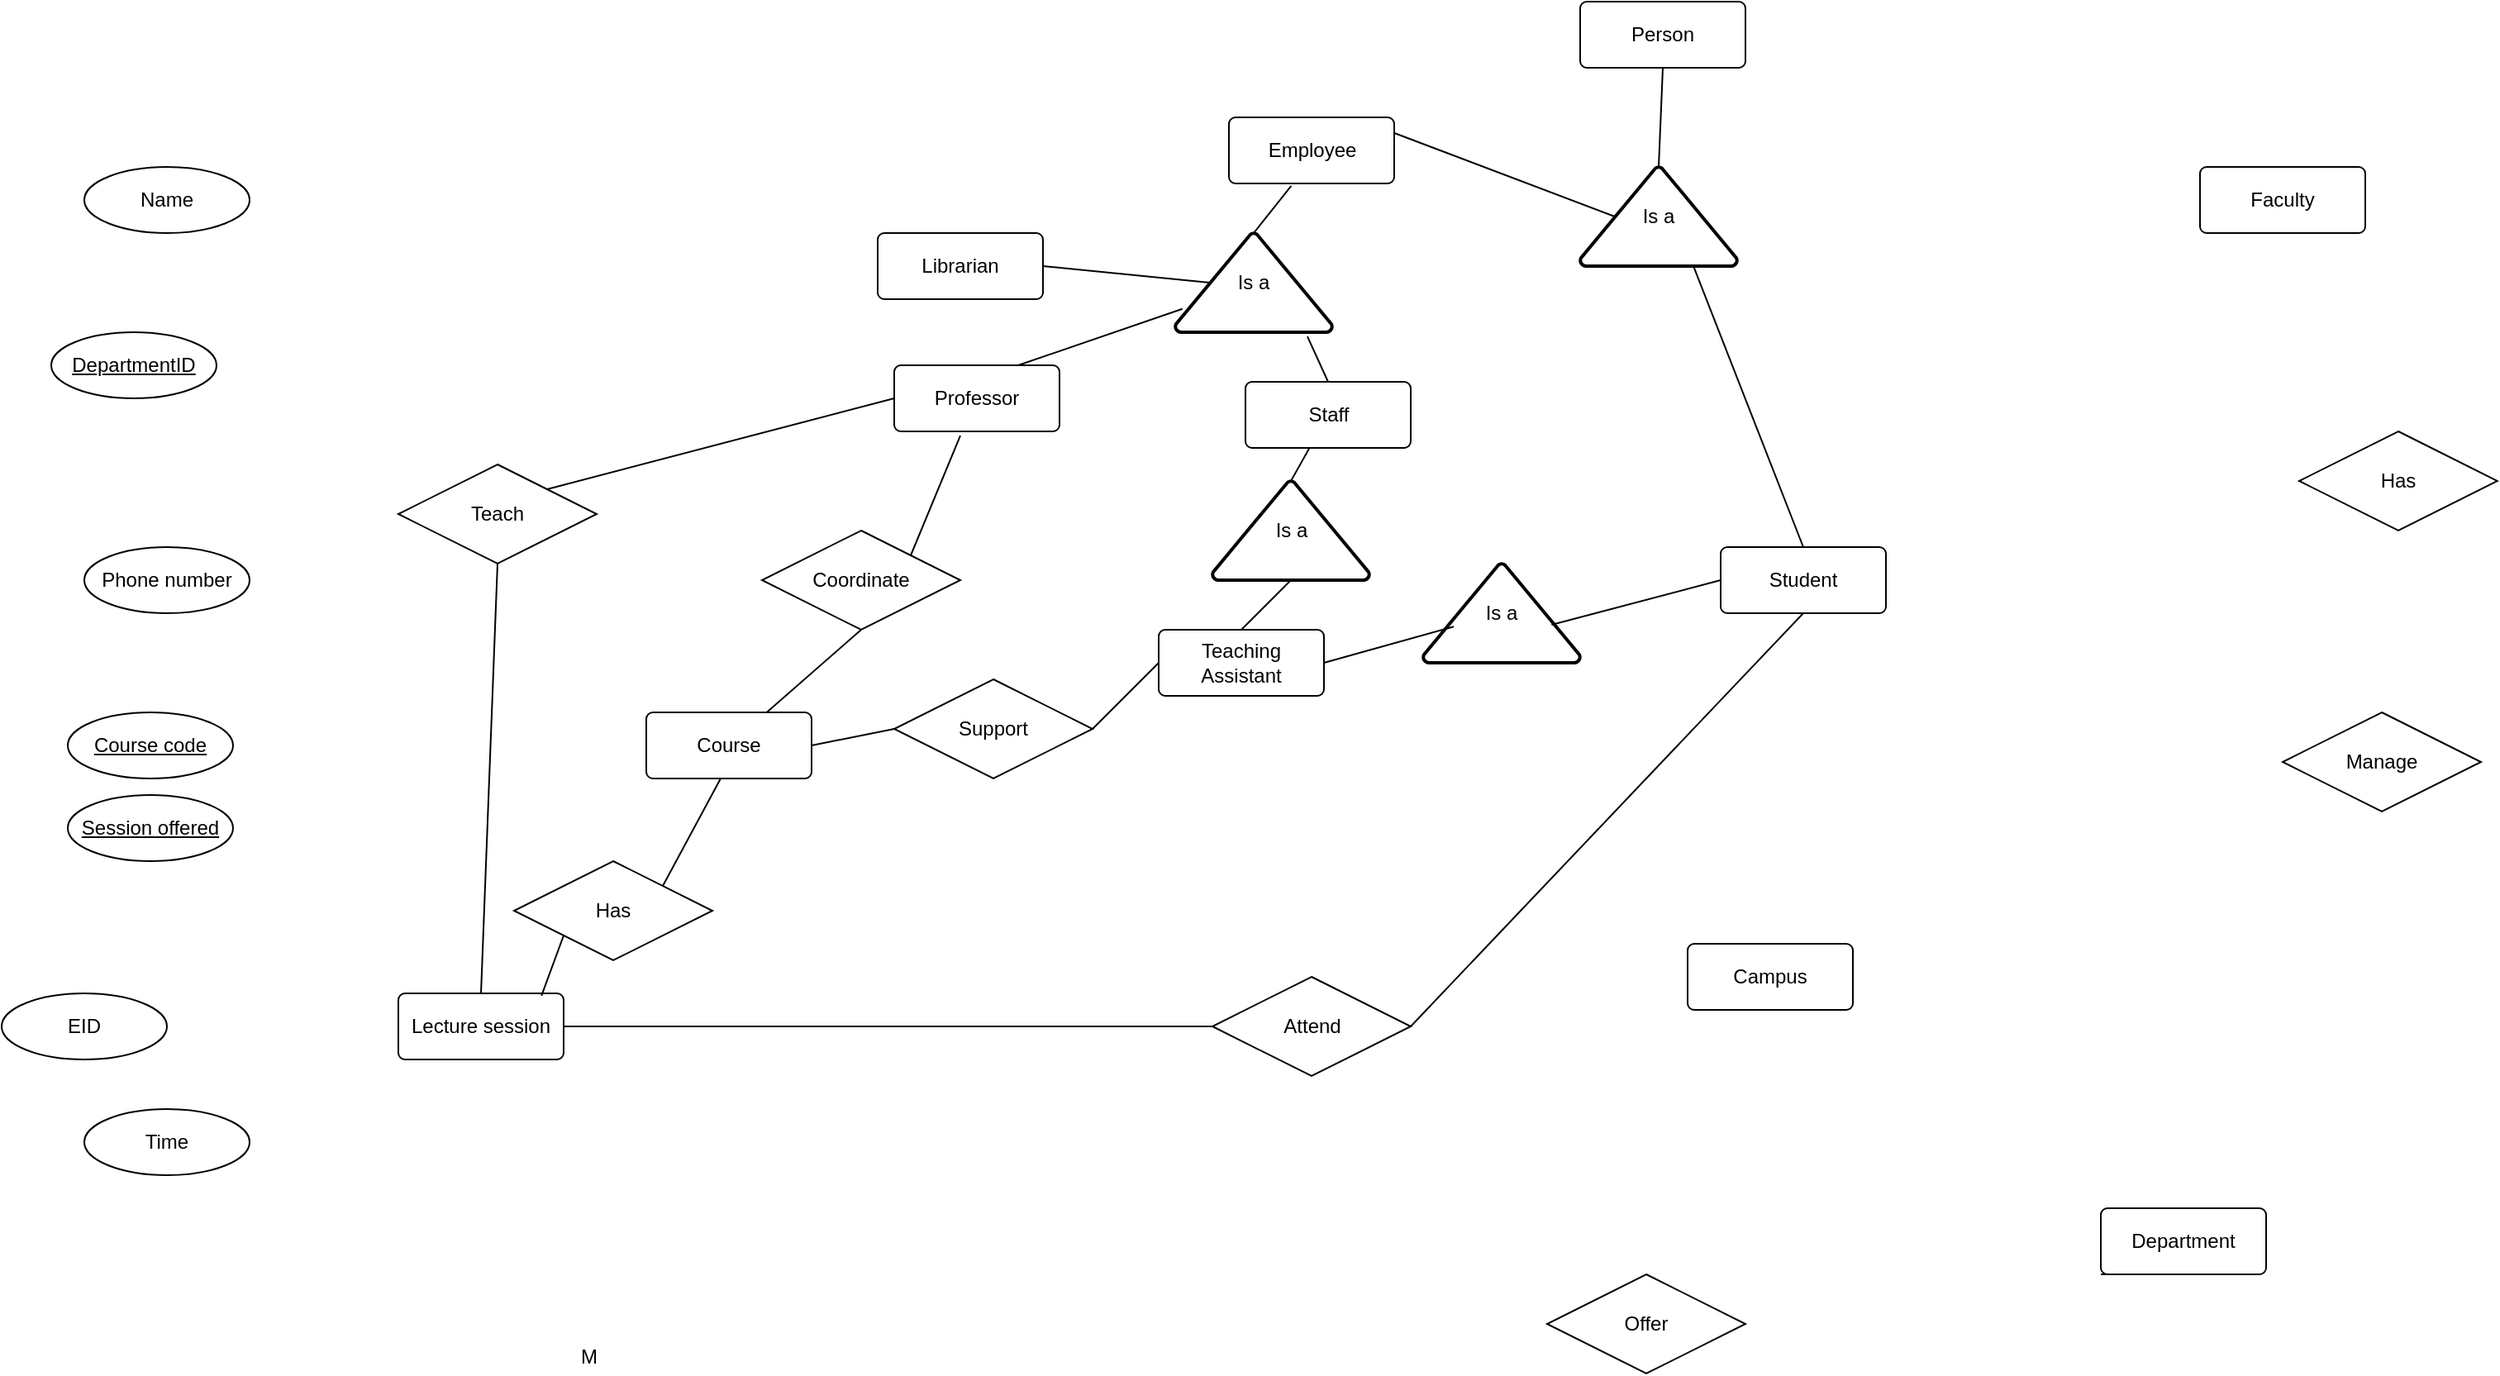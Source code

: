 <mxfile version="14.4.2" type="github">
  <diagram id="R2lEEEUBdFMjLlhIrx00" name="Page-1">
    <mxGraphModel dx="1635" dy="925" grid="1" gridSize="10" guides="1" tooltips="1" connect="1" arrows="0" fold="1" page="1" pageScale="1" pageWidth="850" pageHeight="1100" math="0" shadow="0" extFonts="Permanent Marker^https://fonts.googleapis.com/css?family=Permanent+Marker">
      <root>
        <mxCell id="0" />
        <mxCell id="1" parent="0" />
        <mxCell id="hnaVGo4RE-8-AP_m8wNN-1" value="Faculty" style="rounded=1;arcSize=10;whiteSpace=wrap;html=1;align=center;" parent="1" vertex="1">
          <mxGeometry x="1420" y="280" width="100" height="40" as="geometry" />
        </mxCell>
        <mxCell id="hnaVGo4RE-8-AP_m8wNN-2" value="Manage" style="shape=rhombus;perimeter=rhombusPerimeter;whiteSpace=wrap;html=1;align=center;" parent="1" vertex="1">
          <mxGeometry x="1470" y="610" width="120" height="60" as="geometry" />
        </mxCell>
        <mxCell id="hnaVGo4RE-8-AP_m8wNN-18" value="Department" style="rounded=1;arcSize=10;whiteSpace=wrap;html=1;align=center;" parent="1" vertex="1">
          <mxGeometry x="1360" y="910" width="100" height="40" as="geometry" />
        </mxCell>
        <mxCell id="hnaVGo4RE-8-AP_m8wNN-27" style="edgeStyle=none;rounded=0;orthogonalLoop=1;jettySize=auto;html=1;exitX=0.75;exitY=0;exitDx=0;exitDy=0;startArrow=none;startFill=0;endArrow=none;endFill=0;" parent="1" source="hnaVGo4RE-8-AP_m8wNN-18" target="hnaVGo4RE-8-AP_m8wNN-18" edge="1">
          <mxGeometry relative="1" as="geometry" />
        </mxCell>
        <mxCell id="hnaVGo4RE-8-AP_m8wNN-29" value="Name" style="ellipse;whiteSpace=wrap;html=1;align=center;" parent="1" vertex="1">
          <mxGeometry x="140" y="280" width="100" height="40" as="geometry" />
        </mxCell>
        <mxCell id="hnaVGo4RE-8-AP_m8wNN-30" value="DepartmentID" style="ellipse;whiteSpace=wrap;html=1;align=center;fontStyle=4;" parent="1" vertex="1">
          <mxGeometry x="120" y="380" width="100" height="40" as="geometry" />
        </mxCell>
        <mxCell id="hnaVGo4RE-8-AP_m8wNN-32" value="Phone number" style="ellipse;whiteSpace=wrap;html=1;align=center;" parent="1" vertex="1">
          <mxGeometry x="140" y="510" width="100" height="40" as="geometry" />
        </mxCell>
        <mxCell id="hnaVGo4RE-8-AP_m8wNN-35" value="EID" style="ellipse;whiteSpace=wrap;html=1;align=center;" parent="1" vertex="1">
          <mxGeometry x="90" y="780" width="100" height="40" as="geometry" />
        </mxCell>
        <mxCell id="hnaVGo4RE-8-AP_m8wNN-37" value="Offer" style="shape=rhombus;perimeter=rhombusPerimeter;whiteSpace=wrap;html=1;align=center;" parent="1" vertex="1">
          <mxGeometry x="1025" y="950" width="120" height="60" as="geometry" />
        </mxCell>
        <mxCell id="hnaVGo4RE-8-AP_m8wNN-40" value="Course" style="rounded=1;arcSize=10;whiteSpace=wrap;html=1;align=center;" parent="1" vertex="1">
          <mxGeometry x="480" y="610" width="100" height="40" as="geometry" />
        </mxCell>
        <mxCell id="hnaVGo4RE-8-AP_m8wNN-46" value="Course code" style="ellipse;whiteSpace=wrap;html=1;align=center;fontStyle=4;" parent="1" vertex="1">
          <mxGeometry x="130" y="610" width="100" height="40" as="geometry" />
        </mxCell>
        <mxCell id="hnaVGo4RE-8-AP_m8wNN-48" value="Session offered" style="ellipse;whiteSpace=wrap;html=1;align=center;fontStyle=4;" parent="1" vertex="1">
          <mxGeometry x="130" y="660" width="100" height="40" as="geometry" />
        </mxCell>
        <mxCell id="gwg-A6XJW5PX1pOnSBx1-9" style="edgeStyle=none;rounded=0;orthogonalLoop=1;jettySize=auto;html=1;exitX=1;exitY=0;exitDx=0;exitDy=0;entryX=0.4;entryY=1.064;entryDx=0;entryDy=0;entryPerimeter=0;endArrow=none;endFill=0;" edge="1" parent="1" source="hnaVGo4RE-8-AP_m8wNN-52" target="hnaVGo4RE-8-AP_m8wNN-57">
          <mxGeometry relative="1" as="geometry" />
        </mxCell>
        <mxCell id="gwg-A6XJW5PX1pOnSBx1-12" style="edgeStyle=none;rounded=0;orthogonalLoop=1;jettySize=auto;html=1;exitX=0.5;exitY=1;exitDx=0;exitDy=0;endArrow=none;endFill=0;" edge="1" parent="1" source="hnaVGo4RE-8-AP_m8wNN-52" target="hnaVGo4RE-8-AP_m8wNN-40">
          <mxGeometry relative="1" as="geometry" />
        </mxCell>
        <mxCell id="hnaVGo4RE-8-AP_m8wNN-52" value="Coordinate" style="shape=rhombus;perimeter=rhombusPerimeter;whiteSpace=wrap;html=1;align=center;" parent="1" vertex="1">
          <mxGeometry x="550" y="500" width="120" height="60" as="geometry" />
        </mxCell>
        <mxCell id="hnaVGo4RE-8-AP_m8wNN-53" style="edgeStyle=none;rounded=0;orthogonalLoop=1;jettySize=auto;html=1;exitX=0.25;exitY=1;exitDx=0;exitDy=0;entryX=0;entryY=1;entryDx=0;entryDy=0;startArrow=none;startFill=0;endArrow=none;endFill=0;" parent="1" source="hnaVGo4RE-8-AP_m8wNN-18" target="hnaVGo4RE-8-AP_m8wNN-18" edge="1">
          <mxGeometry relative="1" as="geometry" />
        </mxCell>
        <mxCell id="gwg-A6XJW5PX1pOnSBx1-17" style="edgeStyle=none;rounded=0;orthogonalLoop=1;jettySize=auto;html=1;exitX=0.75;exitY=0;exitDx=0;exitDy=0;entryX=0.046;entryY=0.765;entryDx=0;entryDy=0;entryPerimeter=0;endArrow=none;endFill=0;" edge="1" parent="1" source="hnaVGo4RE-8-AP_m8wNN-57" target="hnaVGo4RE-8-AP_m8wNN-126">
          <mxGeometry relative="1" as="geometry" />
        </mxCell>
        <mxCell id="hnaVGo4RE-8-AP_m8wNN-57" value="Professor" style="rounded=1;arcSize=10;whiteSpace=wrap;html=1;align=center;" parent="1" vertex="1">
          <mxGeometry x="630" y="400" width="100" height="40" as="geometry" />
        </mxCell>
        <mxCell id="hnaVGo4RE-8-AP_m8wNN-59" value="Has" style="shape=rhombus;perimeter=rhombusPerimeter;whiteSpace=wrap;html=1;align=center;" parent="1" vertex="1">
          <mxGeometry x="1480" y="440" width="120" height="60" as="geometry" />
        </mxCell>
        <mxCell id="gwg-A6XJW5PX1pOnSBx1-31" style="edgeStyle=none;rounded=0;orthogonalLoop=1;jettySize=auto;html=1;exitX=1;exitY=0.5;exitDx=0;exitDy=0;entryX=0;entryY=0.5;entryDx=0;entryDy=0;endArrow=none;endFill=0;" edge="1" parent="1" source="hnaVGo4RE-8-AP_m8wNN-61" target="hnaVGo4RE-8-AP_m8wNN-82">
          <mxGeometry relative="1" as="geometry" />
        </mxCell>
        <mxCell id="hnaVGo4RE-8-AP_m8wNN-61" value="Lecture session" style="rounded=1;arcSize=10;whiteSpace=wrap;html=1;align=center;" parent="1" vertex="1">
          <mxGeometry x="330" y="780" width="100" height="40" as="geometry" />
        </mxCell>
        <mxCell id="gwg-A6XJW5PX1pOnSBx1-7" style="rounded=0;orthogonalLoop=1;jettySize=auto;html=1;exitX=1;exitY=0;exitDx=0;exitDy=0;entryX=0;entryY=0.5;entryDx=0;entryDy=0;endArrow=none;endFill=0;" edge="1" parent="1" source="hnaVGo4RE-8-AP_m8wNN-63" target="hnaVGo4RE-8-AP_m8wNN-57">
          <mxGeometry relative="1" as="geometry" />
        </mxCell>
        <mxCell id="gwg-A6XJW5PX1pOnSBx1-28" style="edgeStyle=none;rounded=0;orthogonalLoop=1;jettySize=auto;html=1;exitX=0.5;exitY=1;exitDx=0;exitDy=0;entryX=0.5;entryY=0;entryDx=0;entryDy=0;endArrow=none;endFill=0;" edge="1" parent="1" source="hnaVGo4RE-8-AP_m8wNN-63" target="hnaVGo4RE-8-AP_m8wNN-61">
          <mxGeometry relative="1" as="geometry" />
        </mxCell>
        <mxCell id="hnaVGo4RE-8-AP_m8wNN-63" value="Teach" style="shape=rhombus;perimeter=rhombusPerimeter;whiteSpace=wrap;html=1;align=center;" parent="1" vertex="1">
          <mxGeometry x="330" y="460" width="120" height="60" as="geometry" />
        </mxCell>
        <mxCell id="hnaVGo4RE-8-AP_m8wNN-66" style="edgeStyle=none;rounded=0;orthogonalLoop=1;jettySize=auto;html=1;exitX=1;exitY=1;exitDx=0;exitDy=0;startArrow=none;startFill=0;endArrow=none;endFill=0;" parent="1" source="hnaVGo4RE-8-AP_m8wNN-52" target="hnaVGo4RE-8-AP_m8wNN-52" edge="1">
          <mxGeometry relative="1" as="geometry" />
        </mxCell>
        <mxCell id="hnaVGo4RE-8-AP_m8wNN-69" value="Time" style="ellipse;whiteSpace=wrap;html=1;align=center;" parent="1" vertex="1">
          <mxGeometry x="140" y="850" width="100" height="40" as="geometry" />
        </mxCell>
        <mxCell id="hnaVGo4RE-8-AP_m8wNN-76" style="edgeStyle=none;rounded=0;orthogonalLoop=1;jettySize=auto;html=1;exitX=1;exitY=1;exitDx=0;exitDy=0;startArrow=none;startFill=0;endArrow=none;endFill=0;" parent="1" source="hnaVGo4RE-8-AP_m8wNN-63" target="hnaVGo4RE-8-AP_m8wNN-63" edge="1">
          <mxGeometry relative="1" as="geometry" />
        </mxCell>
        <mxCell id="gwg-A6XJW5PX1pOnSBx1-30" style="edgeStyle=none;rounded=0;orthogonalLoop=1;jettySize=auto;html=1;exitX=1;exitY=0.5;exitDx=0;exitDy=0;entryX=0.5;entryY=1;entryDx=0;entryDy=0;endArrow=none;endFill=0;" edge="1" parent="1" source="hnaVGo4RE-8-AP_m8wNN-82" target="gwg-A6XJW5PX1pOnSBx1-2">
          <mxGeometry relative="1" as="geometry" />
        </mxCell>
        <mxCell id="hnaVGo4RE-8-AP_m8wNN-82" value="Attend" style="shape=rhombus;perimeter=rhombusPerimeter;whiteSpace=wrap;html=1;align=center;" parent="1" vertex="1">
          <mxGeometry x="822.5" y="770" width="120" height="60" as="geometry" />
        </mxCell>
        <mxCell id="hnaVGo4RE-8-AP_m8wNN-92" value="M" style="text;html=1;align=center;verticalAlign=middle;resizable=0;points=[];autosize=1;" parent="1" vertex="1">
          <mxGeometry x="430" y="990" width="30" height="20" as="geometry" />
        </mxCell>
        <mxCell id="hnaVGo4RE-8-AP_m8wNN-94" value="Person" style="rounded=1;arcSize=10;whiteSpace=wrap;html=1;align=center;" parent="1" vertex="1">
          <mxGeometry x="1045" y="180" width="100" height="40" as="geometry" />
        </mxCell>
        <mxCell id="gwg-A6XJW5PX1pOnSBx1-32" style="edgeStyle=none;rounded=0;orthogonalLoop=1;jettySize=auto;html=1;exitX=0.5;exitY=0;exitDx=0;exitDy=0;exitPerimeter=0;entryX=0.5;entryY=1;entryDx=0;entryDy=0;endArrow=none;endFill=0;" edge="1" parent="1" source="hnaVGo4RE-8-AP_m8wNN-96" target="hnaVGo4RE-8-AP_m8wNN-94">
          <mxGeometry relative="1" as="geometry" />
        </mxCell>
        <mxCell id="hnaVGo4RE-8-AP_m8wNN-96" value="Is a" style="strokeWidth=2;html=1;shape=mxgraph.flowchart.extract_or_measurement;whiteSpace=wrap;" parent="1" vertex="1">
          <mxGeometry x="1045" y="280" width="95" height="60" as="geometry" />
        </mxCell>
        <mxCell id="gwg-A6XJW5PX1pOnSBx1-33" style="edgeStyle=none;rounded=0;orthogonalLoop=1;jettySize=auto;html=1;exitX=0.75;exitY=0;exitDx=0;exitDy=0;entryX=0.22;entryY=0.5;entryDx=0;entryDy=0;entryPerimeter=0;endArrow=none;endFill=0;" edge="1" parent="1" source="hnaVGo4RE-8-AP_m8wNN-99" target="hnaVGo4RE-8-AP_m8wNN-96">
          <mxGeometry relative="1" as="geometry" />
        </mxCell>
        <mxCell id="hnaVGo4RE-8-AP_m8wNN-99" value="Employee" style="rounded=1;arcSize=10;whiteSpace=wrap;html=1;align=center;" parent="1" vertex="1">
          <mxGeometry x="832.5" y="250" width="100" height="40" as="geometry" />
        </mxCell>
        <mxCell id="gwg-A6XJW5PX1pOnSBx1-20" style="edgeStyle=none;rounded=0;orthogonalLoop=1;jettySize=auto;html=1;exitX=0.5;exitY=1;exitDx=0;exitDy=0;exitPerimeter=0;entryX=0.5;entryY=0;entryDx=0;entryDy=0;endArrow=none;endFill=0;" edge="1" parent="1" source="hnaVGo4RE-8-AP_m8wNN-101" target="hnaVGo4RE-8-AP_m8wNN-113">
          <mxGeometry relative="1" as="geometry" />
        </mxCell>
        <mxCell id="hnaVGo4RE-8-AP_m8wNN-101" value="Is a" style="strokeWidth=2;html=1;shape=mxgraph.flowchart.extract_or_measurement;whiteSpace=wrap;" parent="1" vertex="1">
          <mxGeometry x="822.5" y="470" width="95" height="60" as="geometry" />
        </mxCell>
        <mxCell id="gwg-A6XJW5PX1pOnSBx1-14" style="edgeStyle=none;rounded=0;orthogonalLoop=1;jettySize=auto;html=1;endArrow=none;endFill=0;entryX=0.5;entryY=0;entryDx=0;entryDy=0;entryPerimeter=0;" edge="1" parent="1" source="hnaVGo4RE-8-AP_m8wNN-107" target="hnaVGo4RE-8-AP_m8wNN-101">
          <mxGeometry relative="1" as="geometry">
            <mxPoint x="750" y="500" as="targetPoint" />
          </mxGeometry>
        </mxCell>
        <mxCell id="gwg-A6XJW5PX1pOnSBx1-16" style="edgeStyle=none;rounded=0;orthogonalLoop=1;jettySize=auto;html=1;exitX=0.5;exitY=0;exitDx=0;exitDy=0;entryX=0.842;entryY=1.043;entryDx=0;entryDy=0;entryPerimeter=0;endArrow=none;endFill=0;" edge="1" parent="1" source="hnaVGo4RE-8-AP_m8wNN-107" target="hnaVGo4RE-8-AP_m8wNN-126">
          <mxGeometry relative="1" as="geometry" />
        </mxCell>
        <mxCell id="hnaVGo4RE-8-AP_m8wNN-107" value="Staff" style="rounded=1;arcSize=10;whiteSpace=wrap;html=1;align=center;" parent="1" vertex="1">
          <mxGeometry x="842.5" y="410" width="100" height="40" as="geometry" />
        </mxCell>
        <mxCell id="hnaVGo4RE-8-AP_m8wNN-108" value="Is a" style="strokeWidth=2;html=1;shape=mxgraph.flowchart.extract_or_measurement;whiteSpace=wrap;" parent="1" vertex="1">
          <mxGeometry x="950" y="520" width="95" height="60" as="geometry" />
        </mxCell>
        <mxCell id="gwg-A6XJW5PX1pOnSBx1-18" style="edgeStyle=none;rounded=0;orthogonalLoop=1;jettySize=auto;html=1;exitX=1;exitY=0.5;exitDx=0;exitDy=0;entryX=0.22;entryY=0.5;entryDx=0;entryDy=0;entryPerimeter=0;endArrow=none;endFill=0;" edge="1" parent="1" source="hnaVGo4RE-8-AP_m8wNN-109" target="hnaVGo4RE-8-AP_m8wNN-126">
          <mxGeometry relative="1" as="geometry" />
        </mxCell>
        <mxCell id="hnaVGo4RE-8-AP_m8wNN-109" value="Librarian" style="rounded=1;arcSize=10;whiteSpace=wrap;html=1;align=center;" parent="1" vertex="1">
          <mxGeometry x="620" y="320" width="100" height="40" as="geometry" />
        </mxCell>
        <mxCell id="gwg-A6XJW5PX1pOnSBx1-21" style="edgeStyle=none;rounded=0;orthogonalLoop=1;jettySize=auto;html=1;exitX=0;exitY=0.5;exitDx=0;exitDy=0;entryX=1;entryY=0.5;entryDx=0;entryDy=0;endArrow=none;endFill=0;" edge="1" parent="1" source="hnaVGo4RE-8-AP_m8wNN-113" target="hnaVGo4RE-8-AP_m8wNN-137">
          <mxGeometry relative="1" as="geometry" />
        </mxCell>
        <mxCell id="gwg-A6XJW5PX1pOnSBx1-38" style="edgeStyle=none;rounded=0;orthogonalLoop=1;jettySize=auto;html=1;exitX=1;exitY=0.5;exitDx=0;exitDy=0;endArrow=none;endFill=0;entryX=0.195;entryY=0.635;entryDx=0;entryDy=0;entryPerimeter=0;" edge="1" parent="1" source="hnaVGo4RE-8-AP_m8wNN-113" target="hnaVGo4RE-8-AP_m8wNN-108">
          <mxGeometry relative="1" as="geometry">
            <mxPoint x="980" y="640" as="targetPoint" />
          </mxGeometry>
        </mxCell>
        <mxCell id="hnaVGo4RE-8-AP_m8wNN-113" value="Teaching Assistant" style="rounded=1;arcSize=10;whiteSpace=wrap;html=1;align=center;" parent="1" vertex="1">
          <mxGeometry x="790" y="560" width="100" height="40" as="geometry" />
        </mxCell>
        <mxCell id="hnaVGo4RE-8-AP_m8wNN-114" style="edgeStyle=none;rounded=0;orthogonalLoop=1;jettySize=auto;html=1;exitX=0.5;exitY=1;exitDx=0;exitDy=0;startArrow=none;startFill=0;endArrow=none;endFill=0;" parent="1" source="hnaVGo4RE-8-AP_m8wNN-109" target="hnaVGo4RE-8-AP_m8wNN-109" edge="1">
          <mxGeometry relative="1" as="geometry" />
        </mxCell>
        <mxCell id="gwg-A6XJW5PX1pOnSBx1-37" style="edgeStyle=none;rounded=0;orthogonalLoop=1;jettySize=auto;html=1;exitX=0.5;exitY=0;exitDx=0;exitDy=0;exitPerimeter=0;entryX=0.377;entryY=1.036;entryDx=0;entryDy=0;entryPerimeter=0;endArrow=none;endFill=0;" edge="1" parent="1" source="hnaVGo4RE-8-AP_m8wNN-126" target="hnaVGo4RE-8-AP_m8wNN-99">
          <mxGeometry relative="1" as="geometry" />
        </mxCell>
        <mxCell id="hnaVGo4RE-8-AP_m8wNN-126" value="Is a" style="strokeWidth=2;html=1;shape=mxgraph.flowchart.extract_or_measurement;whiteSpace=wrap;" parent="1" vertex="1">
          <mxGeometry x="800" y="320" width="95" height="60" as="geometry" />
        </mxCell>
        <mxCell id="gwg-A6XJW5PX1pOnSBx1-15" style="edgeStyle=none;rounded=0;orthogonalLoop=1;jettySize=auto;html=1;exitX=0;exitY=0.5;exitDx=0;exitDy=0;endArrow=none;endFill=0;entryX=1;entryY=0.5;entryDx=0;entryDy=0;" edge="1" parent="1" source="hnaVGo4RE-8-AP_m8wNN-137" target="hnaVGo4RE-8-AP_m8wNN-40">
          <mxGeometry relative="1" as="geometry">
            <mxPoint x="560" y="630" as="targetPoint" />
          </mxGeometry>
        </mxCell>
        <mxCell id="hnaVGo4RE-8-AP_m8wNN-137" value="Support" style="shape=rhombus;perimeter=rhombusPerimeter;whiteSpace=wrap;html=1;align=center;" parent="1" vertex="1">
          <mxGeometry x="630" y="590" width="120" height="60" as="geometry" />
        </mxCell>
        <mxCell id="hnaVGo4RE-8-AP_m8wNN-140" value="Campus" style="rounded=1;arcSize=10;whiteSpace=wrap;html=1;align=center;" parent="1" vertex="1">
          <mxGeometry x="1110" y="750" width="100" height="40" as="geometry" />
        </mxCell>
        <mxCell id="gwg-A6XJW5PX1pOnSBx1-22" style="edgeStyle=none;rounded=0;orthogonalLoop=1;jettySize=auto;html=1;exitX=1;exitY=0;exitDx=0;exitDy=0;endArrow=none;endFill=0;entryX=0.45;entryY=1;entryDx=0;entryDy=0;entryPerimeter=0;" edge="1" parent="1" source="hnaVGo4RE-8-AP_m8wNN-143" target="hnaVGo4RE-8-AP_m8wNN-40">
          <mxGeometry relative="1" as="geometry">
            <mxPoint x="520" y="650" as="targetPoint" />
          </mxGeometry>
        </mxCell>
        <mxCell id="gwg-A6XJW5PX1pOnSBx1-40" style="edgeStyle=none;rounded=0;orthogonalLoop=1;jettySize=auto;html=1;exitX=0;exitY=1;exitDx=0;exitDy=0;entryX=0.866;entryY=0.036;entryDx=0;entryDy=0;entryPerimeter=0;endArrow=none;endFill=0;" edge="1" parent="1" source="hnaVGo4RE-8-AP_m8wNN-143" target="hnaVGo4RE-8-AP_m8wNN-61">
          <mxGeometry relative="1" as="geometry" />
        </mxCell>
        <mxCell id="hnaVGo4RE-8-AP_m8wNN-143" value="Has" style="shape=rhombus;perimeter=rhombusPerimeter;whiteSpace=wrap;html=1;align=center;" parent="1" vertex="1">
          <mxGeometry x="400" y="700" width="120" height="60" as="geometry" />
        </mxCell>
        <mxCell id="gwg-A6XJW5PX1pOnSBx1-34" style="edgeStyle=none;rounded=0;orthogonalLoop=1;jettySize=auto;html=1;exitX=0.5;exitY=0;exitDx=0;exitDy=0;endArrow=none;endFill=0;entryX=0.718;entryY=0.987;entryDx=0;entryDy=0;entryPerimeter=0;" edge="1" parent="1" source="gwg-A6XJW5PX1pOnSBx1-2" target="hnaVGo4RE-8-AP_m8wNN-96">
          <mxGeometry relative="1" as="geometry">
            <mxPoint x="994" y="220" as="targetPoint" />
          </mxGeometry>
        </mxCell>
        <mxCell id="gwg-A6XJW5PX1pOnSBx1-39" style="edgeStyle=none;rounded=0;orthogonalLoop=1;jettySize=auto;html=1;exitX=0;exitY=0.5;exitDx=0;exitDy=0;endArrow=none;endFill=0;entryX=0.818;entryY=0.617;entryDx=0;entryDy=0;entryPerimeter=0;" edge="1" parent="1" source="gwg-A6XJW5PX1pOnSBx1-2" target="hnaVGo4RE-8-AP_m8wNN-108">
          <mxGeometry relative="1" as="geometry" />
        </mxCell>
        <mxCell id="gwg-A6XJW5PX1pOnSBx1-2" value="Student" style="rounded=1;arcSize=10;whiteSpace=wrap;html=1;align=center;" vertex="1" parent="1">
          <mxGeometry x="1130" y="510" width="100" height="40" as="geometry" />
        </mxCell>
        <mxCell id="gwg-A6XJW5PX1pOnSBx1-13" style="edgeStyle=none;rounded=0;orthogonalLoop=1;jettySize=auto;html=1;exitX=1;exitY=1;exitDx=0;exitDy=0;endArrow=none;endFill=0;" edge="1" parent="1" source="hnaVGo4RE-8-AP_m8wNN-137" target="hnaVGo4RE-8-AP_m8wNN-137">
          <mxGeometry relative="1" as="geometry" />
        </mxCell>
        <mxCell id="gwg-A6XJW5PX1pOnSBx1-19" style="edgeStyle=none;rounded=0;orthogonalLoop=1;jettySize=auto;html=1;exitX=0;exitY=1;exitDx=0;exitDy=0;endArrow=none;endFill=0;" edge="1" parent="1" source="hnaVGo4RE-8-AP_m8wNN-137" target="hnaVGo4RE-8-AP_m8wNN-137">
          <mxGeometry relative="1" as="geometry" />
        </mxCell>
        <mxCell id="gwg-A6XJW5PX1pOnSBx1-29" style="edgeStyle=none;rounded=0;orthogonalLoop=1;jettySize=auto;html=1;exitX=0.75;exitY=1;exitDx=0;exitDy=0;endArrow=none;endFill=0;" edge="1" parent="1" source="hnaVGo4RE-8-AP_m8wNN-107" target="hnaVGo4RE-8-AP_m8wNN-107">
          <mxGeometry relative="1" as="geometry" />
        </mxCell>
      </root>
    </mxGraphModel>
  </diagram>
</mxfile>
